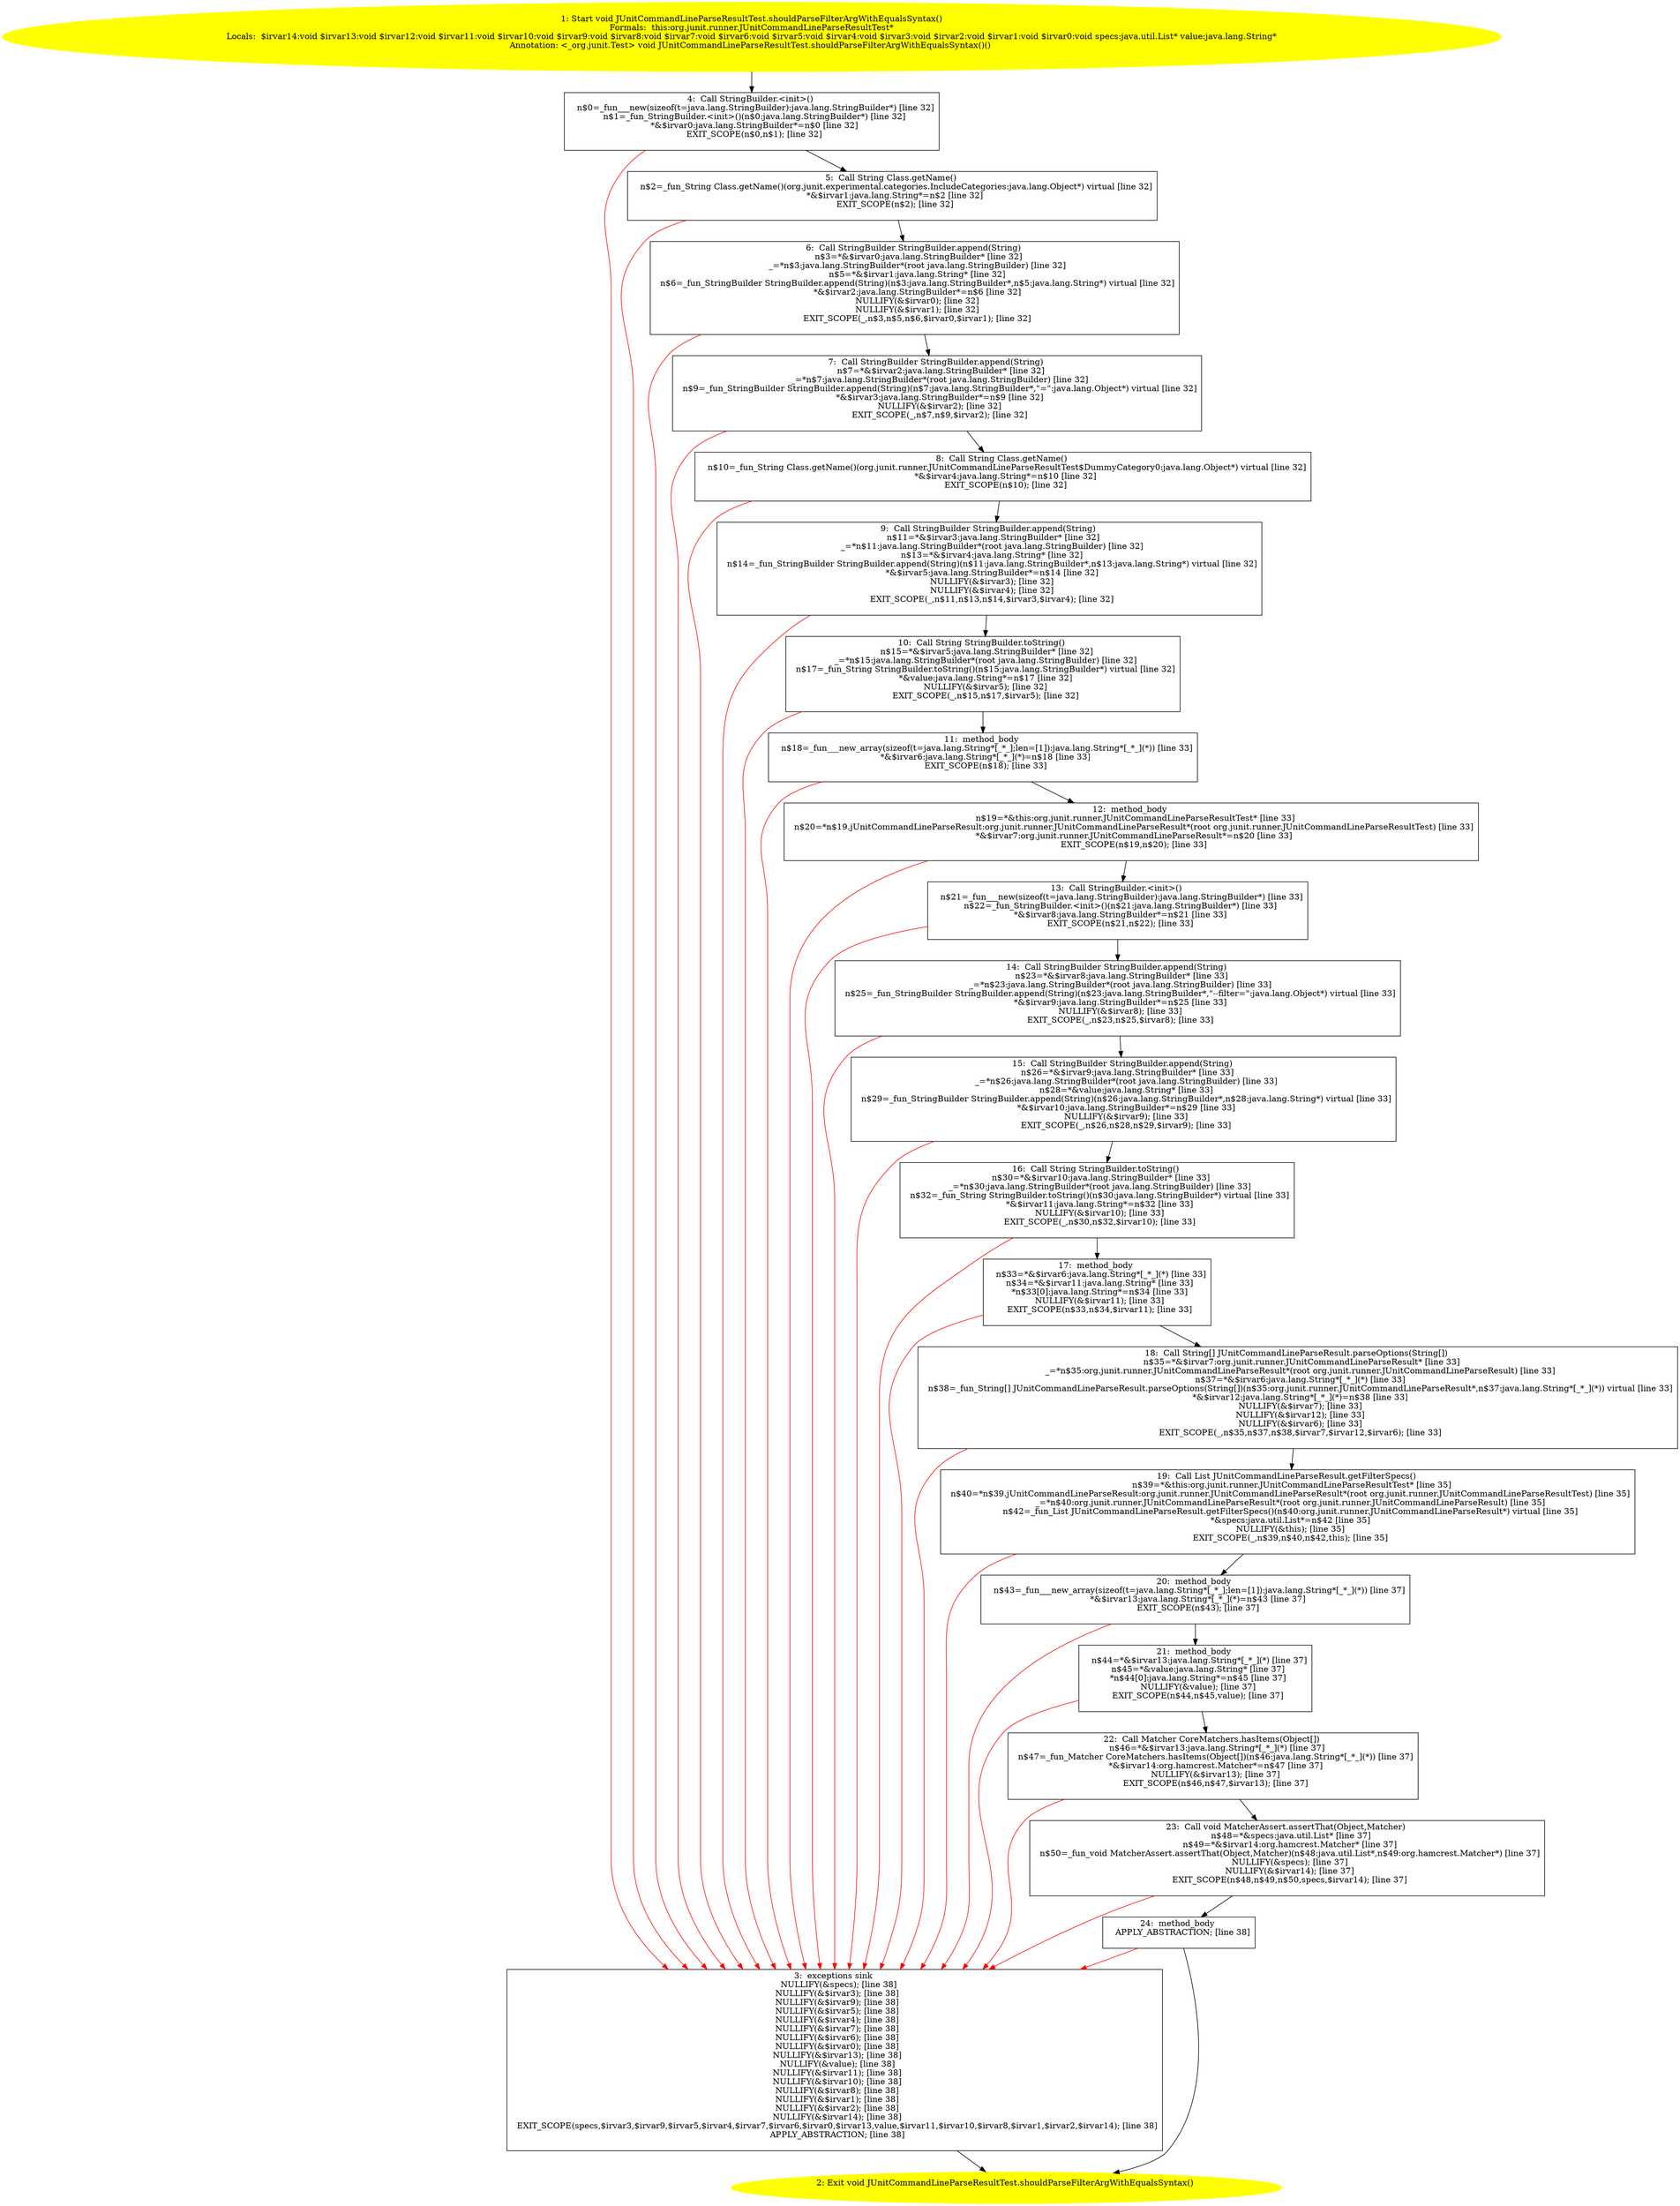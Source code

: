/* @generated */
digraph cfg {
"org.junit.runner.JUnitCommandLineParseResultTest.shouldParseFilterArgWithEqualsSyntax():void.7cf0ff10659d8e34d7c64a71c832b0b3_1" [label="1: Start void JUnitCommandLineParseResultTest.shouldParseFilterArgWithEqualsSyntax()\nFormals:  this:org.junit.runner.JUnitCommandLineParseResultTest*\nLocals:  $irvar14:void $irvar13:void $irvar12:void $irvar11:void $irvar10:void $irvar9:void $irvar8:void $irvar7:void $irvar6:void $irvar5:void $irvar4:void $irvar3:void $irvar2:void $irvar1:void $irvar0:void specs:java.util.List* value:java.lang.String*\nAnnotation: <_org.junit.Test> void JUnitCommandLineParseResultTest.shouldParseFilterArgWithEqualsSyntax()() \n  " color=yellow style=filled]
	

	 "org.junit.runner.JUnitCommandLineParseResultTest.shouldParseFilterArgWithEqualsSyntax():void.7cf0ff10659d8e34d7c64a71c832b0b3_1" -> "org.junit.runner.JUnitCommandLineParseResultTest.shouldParseFilterArgWithEqualsSyntax():void.7cf0ff10659d8e34d7c64a71c832b0b3_4" ;
"org.junit.runner.JUnitCommandLineParseResultTest.shouldParseFilterArgWithEqualsSyntax():void.7cf0ff10659d8e34d7c64a71c832b0b3_2" [label="2: Exit void JUnitCommandLineParseResultTest.shouldParseFilterArgWithEqualsSyntax() \n  " color=yellow style=filled]
	

"org.junit.runner.JUnitCommandLineParseResultTest.shouldParseFilterArgWithEqualsSyntax():void.7cf0ff10659d8e34d7c64a71c832b0b3_3" [label="3:  exceptions sink \n   NULLIFY(&specs); [line 38]\n  NULLIFY(&$irvar3); [line 38]\n  NULLIFY(&$irvar9); [line 38]\n  NULLIFY(&$irvar5); [line 38]\n  NULLIFY(&$irvar4); [line 38]\n  NULLIFY(&$irvar7); [line 38]\n  NULLIFY(&$irvar6); [line 38]\n  NULLIFY(&$irvar0); [line 38]\n  NULLIFY(&$irvar13); [line 38]\n  NULLIFY(&value); [line 38]\n  NULLIFY(&$irvar11); [line 38]\n  NULLIFY(&$irvar10); [line 38]\n  NULLIFY(&$irvar8); [line 38]\n  NULLIFY(&$irvar1); [line 38]\n  NULLIFY(&$irvar2); [line 38]\n  NULLIFY(&$irvar14); [line 38]\n  EXIT_SCOPE(specs,$irvar3,$irvar9,$irvar5,$irvar4,$irvar7,$irvar6,$irvar0,$irvar13,value,$irvar11,$irvar10,$irvar8,$irvar1,$irvar2,$irvar14); [line 38]\n  APPLY_ABSTRACTION; [line 38]\n " shape="box"]
	

	 "org.junit.runner.JUnitCommandLineParseResultTest.shouldParseFilterArgWithEqualsSyntax():void.7cf0ff10659d8e34d7c64a71c832b0b3_3" -> "org.junit.runner.JUnitCommandLineParseResultTest.shouldParseFilterArgWithEqualsSyntax():void.7cf0ff10659d8e34d7c64a71c832b0b3_2" ;
"org.junit.runner.JUnitCommandLineParseResultTest.shouldParseFilterArgWithEqualsSyntax():void.7cf0ff10659d8e34d7c64a71c832b0b3_4" [label="4:  Call StringBuilder.<init>() \n   n$0=_fun___new(sizeof(t=java.lang.StringBuilder):java.lang.StringBuilder*) [line 32]\n  n$1=_fun_StringBuilder.<init>()(n$0:java.lang.StringBuilder*) [line 32]\n  *&$irvar0:java.lang.StringBuilder*=n$0 [line 32]\n  EXIT_SCOPE(n$0,n$1); [line 32]\n " shape="box"]
	

	 "org.junit.runner.JUnitCommandLineParseResultTest.shouldParseFilterArgWithEqualsSyntax():void.7cf0ff10659d8e34d7c64a71c832b0b3_4" -> "org.junit.runner.JUnitCommandLineParseResultTest.shouldParseFilterArgWithEqualsSyntax():void.7cf0ff10659d8e34d7c64a71c832b0b3_5" ;
	 "org.junit.runner.JUnitCommandLineParseResultTest.shouldParseFilterArgWithEqualsSyntax():void.7cf0ff10659d8e34d7c64a71c832b0b3_4" -> "org.junit.runner.JUnitCommandLineParseResultTest.shouldParseFilterArgWithEqualsSyntax():void.7cf0ff10659d8e34d7c64a71c832b0b3_3" [color="red" ];
"org.junit.runner.JUnitCommandLineParseResultTest.shouldParseFilterArgWithEqualsSyntax():void.7cf0ff10659d8e34d7c64a71c832b0b3_5" [label="5:  Call String Class.getName() \n   n$2=_fun_String Class.getName()(org.junit.experimental.categories.IncludeCategories:java.lang.Object*) virtual [line 32]\n  *&$irvar1:java.lang.String*=n$2 [line 32]\n  EXIT_SCOPE(n$2); [line 32]\n " shape="box"]
	

	 "org.junit.runner.JUnitCommandLineParseResultTest.shouldParseFilterArgWithEqualsSyntax():void.7cf0ff10659d8e34d7c64a71c832b0b3_5" -> "org.junit.runner.JUnitCommandLineParseResultTest.shouldParseFilterArgWithEqualsSyntax():void.7cf0ff10659d8e34d7c64a71c832b0b3_6" ;
	 "org.junit.runner.JUnitCommandLineParseResultTest.shouldParseFilterArgWithEqualsSyntax():void.7cf0ff10659d8e34d7c64a71c832b0b3_5" -> "org.junit.runner.JUnitCommandLineParseResultTest.shouldParseFilterArgWithEqualsSyntax():void.7cf0ff10659d8e34d7c64a71c832b0b3_3" [color="red" ];
"org.junit.runner.JUnitCommandLineParseResultTest.shouldParseFilterArgWithEqualsSyntax():void.7cf0ff10659d8e34d7c64a71c832b0b3_6" [label="6:  Call StringBuilder StringBuilder.append(String) \n   n$3=*&$irvar0:java.lang.StringBuilder* [line 32]\n  _=*n$3:java.lang.StringBuilder*(root java.lang.StringBuilder) [line 32]\n  n$5=*&$irvar1:java.lang.String* [line 32]\n  n$6=_fun_StringBuilder StringBuilder.append(String)(n$3:java.lang.StringBuilder*,n$5:java.lang.String*) virtual [line 32]\n  *&$irvar2:java.lang.StringBuilder*=n$6 [line 32]\n  NULLIFY(&$irvar0); [line 32]\n  NULLIFY(&$irvar1); [line 32]\n  EXIT_SCOPE(_,n$3,n$5,n$6,$irvar0,$irvar1); [line 32]\n " shape="box"]
	

	 "org.junit.runner.JUnitCommandLineParseResultTest.shouldParseFilterArgWithEqualsSyntax():void.7cf0ff10659d8e34d7c64a71c832b0b3_6" -> "org.junit.runner.JUnitCommandLineParseResultTest.shouldParseFilterArgWithEqualsSyntax():void.7cf0ff10659d8e34d7c64a71c832b0b3_7" ;
	 "org.junit.runner.JUnitCommandLineParseResultTest.shouldParseFilterArgWithEqualsSyntax():void.7cf0ff10659d8e34d7c64a71c832b0b3_6" -> "org.junit.runner.JUnitCommandLineParseResultTest.shouldParseFilterArgWithEqualsSyntax():void.7cf0ff10659d8e34d7c64a71c832b0b3_3" [color="red" ];
"org.junit.runner.JUnitCommandLineParseResultTest.shouldParseFilterArgWithEqualsSyntax():void.7cf0ff10659d8e34d7c64a71c832b0b3_7" [label="7:  Call StringBuilder StringBuilder.append(String) \n   n$7=*&$irvar2:java.lang.StringBuilder* [line 32]\n  _=*n$7:java.lang.StringBuilder*(root java.lang.StringBuilder) [line 32]\n  n$9=_fun_StringBuilder StringBuilder.append(String)(n$7:java.lang.StringBuilder*,\"=\":java.lang.Object*) virtual [line 32]\n  *&$irvar3:java.lang.StringBuilder*=n$9 [line 32]\n  NULLIFY(&$irvar2); [line 32]\n  EXIT_SCOPE(_,n$7,n$9,$irvar2); [line 32]\n " shape="box"]
	

	 "org.junit.runner.JUnitCommandLineParseResultTest.shouldParseFilterArgWithEqualsSyntax():void.7cf0ff10659d8e34d7c64a71c832b0b3_7" -> "org.junit.runner.JUnitCommandLineParseResultTest.shouldParseFilterArgWithEqualsSyntax():void.7cf0ff10659d8e34d7c64a71c832b0b3_8" ;
	 "org.junit.runner.JUnitCommandLineParseResultTest.shouldParseFilterArgWithEqualsSyntax():void.7cf0ff10659d8e34d7c64a71c832b0b3_7" -> "org.junit.runner.JUnitCommandLineParseResultTest.shouldParseFilterArgWithEqualsSyntax():void.7cf0ff10659d8e34d7c64a71c832b0b3_3" [color="red" ];
"org.junit.runner.JUnitCommandLineParseResultTest.shouldParseFilterArgWithEqualsSyntax():void.7cf0ff10659d8e34d7c64a71c832b0b3_8" [label="8:  Call String Class.getName() \n   n$10=_fun_String Class.getName()(org.junit.runner.JUnitCommandLineParseResultTest$DummyCategory0:java.lang.Object*) virtual [line 32]\n  *&$irvar4:java.lang.String*=n$10 [line 32]\n  EXIT_SCOPE(n$10); [line 32]\n " shape="box"]
	

	 "org.junit.runner.JUnitCommandLineParseResultTest.shouldParseFilterArgWithEqualsSyntax():void.7cf0ff10659d8e34d7c64a71c832b0b3_8" -> "org.junit.runner.JUnitCommandLineParseResultTest.shouldParseFilterArgWithEqualsSyntax():void.7cf0ff10659d8e34d7c64a71c832b0b3_9" ;
	 "org.junit.runner.JUnitCommandLineParseResultTest.shouldParseFilterArgWithEqualsSyntax():void.7cf0ff10659d8e34d7c64a71c832b0b3_8" -> "org.junit.runner.JUnitCommandLineParseResultTest.shouldParseFilterArgWithEqualsSyntax():void.7cf0ff10659d8e34d7c64a71c832b0b3_3" [color="red" ];
"org.junit.runner.JUnitCommandLineParseResultTest.shouldParseFilterArgWithEqualsSyntax():void.7cf0ff10659d8e34d7c64a71c832b0b3_9" [label="9:  Call StringBuilder StringBuilder.append(String) \n   n$11=*&$irvar3:java.lang.StringBuilder* [line 32]\n  _=*n$11:java.lang.StringBuilder*(root java.lang.StringBuilder) [line 32]\n  n$13=*&$irvar4:java.lang.String* [line 32]\n  n$14=_fun_StringBuilder StringBuilder.append(String)(n$11:java.lang.StringBuilder*,n$13:java.lang.String*) virtual [line 32]\n  *&$irvar5:java.lang.StringBuilder*=n$14 [line 32]\n  NULLIFY(&$irvar3); [line 32]\n  NULLIFY(&$irvar4); [line 32]\n  EXIT_SCOPE(_,n$11,n$13,n$14,$irvar3,$irvar4); [line 32]\n " shape="box"]
	

	 "org.junit.runner.JUnitCommandLineParseResultTest.shouldParseFilterArgWithEqualsSyntax():void.7cf0ff10659d8e34d7c64a71c832b0b3_9" -> "org.junit.runner.JUnitCommandLineParseResultTest.shouldParseFilterArgWithEqualsSyntax():void.7cf0ff10659d8e34d7c64a71c832b0b3_10" ;
	 "org.junit.runner.JUnitCommandLineParseResultTest.shouldParseFilterArgWithEqualsSyntax():void.7cf0ff10659d8e34d7c64a71c832b0b3_9" -> "org.junit.runner.JUnitCommandLineParseResultTest.shouldParseFilterArgWithEqualsSyntax():void.7cf0ff10659d8e34d7c64a71c832b0b3_3" [color="red" ];
"org.junit.runner.JUnitCommandLineParseResultTest.shouldParseFilterArgWithEqualsSyntax():void.7cf0ff10659d8e34d7c64a71c832b0b3_10" [label="10:  Call String StringBuilder.toString() \n   n$15=*&$irvar5:java.lang.StringBuilder* [line 32]\n  _=*n$15:java.lang.StringBuilder*(root java.lang.StringBuilder) [line 32]\n  n$17=_fun_String StringBuilder.toString()(n$15:java.lang.StringBuilder*) virtual [line 32]\n  *&value:java.lang.String*=n$17 [line 32]\n  NULLIFY(&$irvar5); [line 32]\n  EXIT_SCOPE(_,n$15,n$17,$irvar5); [line 32]\n " shape="box"]
	

	 "org.junit.runner.JUnitCommandLineParseResultTest.shouldParseFilterArgWithEqualsSyntax():void.7cf0ff10659d8e34d7c64a71c832b0b3_10" -> "org.junit.runner.JUnitCommandLineParseResultTest.shouldParseFilterArgWithEqualsSyntax():void.7cf0ff10659d8e34d7c64a71c832b0b3_11" ;
	 "org.junit.runner.JUnitCommandLineParseResultTest.shouldParseFilterArgWithEqualsSyntax():void.7cf0ff10659d8e34d7c64a71c832b0b3_10" -> "org.junit.runner.JUnitCommandLineParseResultTest.shouldParseFilterArgWithEqualsSyntax():void.7cf0ff10659d8e34d7c64a71c832b0b3_3" [color="red" ];
"org.junit.runner.JUnitCommandLineParseResultTest.shouldParseFilterArgWithEqualsSyntax():void.7cf0ff10659d8e34d7c64a71c832b0b3_11" [label="11:  method_body \n   n$18=_fun___new_array(sizeof(t=java.lang.String*[_*_];len=[1]):java.lang.String*[_*_](*)) [line 33]\n  *&$irvar6:java.lang.String*[_*_](*)=n$18 [line 33]\n  EXIT_SCOPE(n$18); [line 33]\n " shape="box"]
	

	 "org.junit.runner.JUnitCommandLineParseResultTest.shouldParseFilterArgWithEqualsSyntax():void.7cf0ff10659d8e34d7c64a71c832b0b3_11" -> "org.junit.runner.JUnitCommandLineParseResultTest.shouldParseFilterArgWithEqualsSyntax():void.7cf0ff10659d8e34d7c64a71c832b0b3_12" ;
	 "org.junit.runner.JUnitCommandLineParseResultTest.shouldParseFilterArgWithEqualsSyntax():void.7cf0ff10659d8e34d7c64a71c832b0b3_11" -> "org.junit.runner.JUnitCommandLineParseResultTest.shouldParseFilterArgWithEqualsSyntax():void.7cf0ff10659d8e34d7c64a71c832b0b3_3" [color="red" ];
"org.junit.runner.JUnitCommandLineParseResultTest.shouldParseFilterArgWithEqualsSyntax():void.7cf0ff10659d8e34d7c64a71c832b0b3_12" [label="12:  method_body \n   n$19=*&this:org.junit.runner.JUnitCommandLineParseResultTest* [line 33]\n  n$20=*n$19.jUnitCommandLineParseResult:org.junit.runner.JUnitCommandLineParseResult*(root org.junit.runner.JUnitCommandLineParseResultTest) [line 33]\n  *&$irvar7:org.junit.runner.JUnitCommandLineParseResult*=n$20 [line 33]\n  EXIT_SCOPE(n$19,n$20); [line 33]\n " shape="box"]
	

	 "org.junit.runner.JUnitCommandLineParseResultTest.shouldParseFilterArgWithEqualsSyntax():void.7cf0ff10659d8e34d7c64a71c832b0b3_12" -> "org.junit.runner.JUnitCommandLineParseResultTest.shouldParseFilterArgWithEqualsSyntax():void.7cf0ff10659d8e34d7c64a71c832b0b3_13" ;
	 "org.junit.runner.JUnitCommandLineParseResultTest.shouldParseFilterArgWithEqualsSyntax():void.7cf0ff10659d8e34d7c64a71c832b0b3_12" -> "org.junit.runner.JUnitCommandLineParseResultTest.shouldParseFilterArgWithEqualsSyntax():void.7cf0ff10659d8e34d7c64a71c832b0b3_3" [color="red" ];
"org.junit.runner.JUnitCommandLineParseResultTest.shouldParseFilterArgWithEqualsSyntax():void.7cf0ff10659d8e34d7c64a71c832b0b3_13" [label="13:  Call StringBuilder.<init>() \n   n$21=_fun___new(sizeof(t=java.lang.StringBuilder):java.lang.StringBuilder*) [line 33]\n  n$22=_fun_StringBuilder.<init>()(n$21:java.lang.StringBuilder*) [line 33]\n  *&$irvar8:java.lang.StringBuilder*=n$21 [line 33]\n  EXIT_SCOPE(n$21,n$22); [line 33]\n " shape="box"]
	

	 "org.junit.runner.JUnitCommandLineParseResultTest.shouldParseFilterArgWithEqualsSyntax():void.7cf0ff10659d8e34d7c64a71c832b0b3_13" -> "org.junit.runner.JUnitCommandLineParseResultTest.shouldParseFilterArgWithEqualsSyntax():void.7cf0ff10659d8e34d7c64a71c832b0b3_14" ;
	 "org.junit.runner.JUnitCommandLineParseResultTest.shouldParseFilterArgWithEqualsSyntax():void.7cf0ff10659d8e34d7c64a71c832b0b3_13" -> "org.junit.runner.JUnitCommandLineParseResultTest.shouldParseFilterArgWithEqualsSyntax():void.7cf0ff10659d8e34d7c64a71c832b0b3_3" [color="red" ];
"org.junit.runner.JUnitCommandLineParseResultTest.shouldParseFilterArgWithEqualsSyntax():void.7cf0ff10659d8e34d7c64a71c832b0b3_14" [label="14:  Call StringBuilder StringBuilder.append(String) \n   n$23=*&$irvar8:java.lang.StringBuilder* [line 33]\n  _=*n$23:java.lang.StringBuilder*(root java.lang.StringBuilder) [line 33]\n  n$25=_fun_StringBuilder StringBuilder.append(String)(n$23:java.lang.StringBuilder*,\"--filter=\":java.lang.Object*) virtual [line 33]\n  *&$irvar9:java.lang.StringBuilder*=n$25 [line 33]\n  NULLIFY(&$irvar8); [line 33]\n  EXIT_SCOPE(_,n$23,n$25,$irvar8); [line 33]\n " shape="box"]
	

	 "org.junit.runner.JUnitCommandLineParseResultTest.shouldParseFilterArgWithEqualsSyntax():void.7cf0ff10659d8e34d7c64a71c832b0b3_14" -> "org.junit.runner.JUnitCommandLineParseResultTest.shouldParseFilterArgWithEqualsSyntax():void.7cf0ff10659d8e34d7c64a71c832b0b3_15" ;
	 "org.junit.runner.JUnitCommandLineParseResultTest.shouldParseFilterArgWithEqualsSyntax():void.7cf0ff10659d8e34d7c64a71c832b0b3_14" -> "org.junit.runner.JUnitCommandLineParseResultTest.shouldParseFilterArgWithEqualsSyntax():void.7cf0ff10659d8e34d7c64a71c832b0b3_3" [color="red" ];
"org.junit.runner.JUnitCommandLineParseResultTest.shouldParseFilterArgWithEqualsSyntax():void.7cf0ff10659d8e34d7c64a71c832b0b3_15" [label="15:  Call StringBuilder StringBuilder.append(String) \n   n$26=*&$irvar9:java.lang.StringBuilder* [line 33]\n  _=*n$26:java.lang.StringBuilder*(root java.lang.StringBuilder) [line 33]\n  n$28=*&value:java.lang.String* [line 33]\n  n$29=_fun_StringBuilder StringBuilder.append(String)(n$26:java.lang.StringBuilder*,n$28:java.lang.String*) virtual [line 33]\n  *&$irvar10:java.lang.StringBuilder*=n$29 [line 33]\n  NULLIFY(&$irvar9); [line 33]\n  EXIT_SCOPE(_,n$26,n$28,n$29,$irvar9); [line 33]\n " shape="box"]
	

	 "org.junit.runner.JUnitCommandLineParseResultTest.shouldParseFilterArgWithEqualsSyntax():void.7cf0ff10659d8e34d7c64a71c832b0b3_15" -> "org.junit.runner.JUnitCommandLineParseResultTest.shouldParseFilterArgWithEqualsSyntax():void.7cf0ff10659d8e34d7c64a71c832b0b3_16" ;
	 "org.junit.runner.JUnitCommandLineParseResultTest.shouldParseFilterArgWithEqualsSyntax():void.7cf0ff10659d8e34d7c64a71c832b0b3_15" -> "org.junit.runner.JUnitCommandLineParseResultTest.shouldParseFilterArgWithEqualsSyntax():void.7cf0ff10659d8e34d7c64a71c832b0b3_3" [color="red" ];
"org.junit.runner.JUnitCommandLineParseResultTest.shouldParseFilterArgWithEqualsSyntax():void.7cf0ff10659d8e34d7c64a71c832b0b3_16" [label="16:  Call String StringBuilder.toString() \n   n$30=*&$irvar10:java.lang.StringBuilder* [line 33]\n  _=*n$30:java.lang.StringBuilder*(root java.lang.StringBuilder) [line 33]\n  n$32=_fun_String StringBuilder.toString()(n$30:java.lang.StringBuilder*) virtual [line 33]\n  *&$irvar11:java.lang.String*=n$32 [line 33]\n  NULLIFY(&$irvar10); [line 33]\n  EXIT_SCOPE(_,n$30,n$32,$irvar10); [line 33]\n " shape="box"]
	

	 "org.junit.runner.JUnitCommandLineParseResultTest.shouldParseFilterArgWithEqualsSyntax():void.7cf0ff10659d8e34d7c64a71c832b0b3_16" -> "org.junit.runner.JUnitCommandLineParseResultTest.shouldParseFilterArgWithEqualsSyntax():void.7cf0ff10659d8e34d7c64a71c832b0b3_17" ;
	 "org.junit.runner.JUnitCommandLineParseResultTest.shouldParseFilterArgWithEqualsSyntax():void.7cf0ff10659d8e34d7c64a71c832b0b3_16" -> "org.junit.runner.JUnitCommandLineParseResultTest.shouldParseFilterArgWithEqualsSyntax():void.7cf0ff10659d8e34d7c64a71c832b0b3_3" [color="red" ];
"org.junit.runner.JUnitCommandLineParseResultTest.shouldParseFilterArgWithEqualsSyntax():void.7cf0ff10659d8e34d7c64a71c832b0b3_17" [label="17:  method_body \n   n$33=*&$irvar6:java.lang.String*[_*_](*) [line 33]\n  n$34=*&$irvar11:java.lang.String* [line 33]\n  *n$33[0]:java.lang.String*=n$34 [line 33]\n  NULLIFY(&$irvar11); [line 33]\n  EXIT_SCOPE(n$33,n$34,$irvar11); [line 33]\n " shape="box"]
	

	 "org.junit.runner.JUnitCommandLineParseResultTest.shouldParseFilterArgWithEqualsSyntax():void.7cf0ff10659d8e34d7c64a71c832b0b3_17" -> "org.junit.runner.JUnitCommandLineParseResultTest.shouldParseFilterArgWithEqualsSyntax():void.7cf0ff10659d8e34d7c64a71c832b0b3_18" ;
	 "org.junit.runner.JUnitCommandLineParseResultTest.shouldParseFilterArgWithEqualsSyntax():void.7cf0ff10659d8e34d7c64a71c832b0b3_17" -> "org.junit.runner.JUnitCommandLineParseResultTest.shouldParseFilterArgWithEqualsSyntax():void.7cf0ff10659d8e34d7c64a71c832b0b3_3" [color="red" ];
"org.junit.runner.JUnitCommandLineParseResultTest.shouldParseFilterArgWithEqualsSyntax():void.7cf0ff10659d8e34d7c64a71c832b0b3_18" [label="18:  Call String[] JUnitCommandLineParseResult.parseOptions(String[]) \n   n$35=*&$irvar7:org.junit.runner.JUnitCommandLineParseResult* [line 33]\n  _=*n$35:org.junit.runner.JUnitCommandLineParseResult*(root org.junit.runner.JUnitCommandLineParseResult) [line 33]\n  n$37=*&$irvar6:java.lang.String*[_*_](*) [line 33]\n  n$38=_fun_String[] JUnitCommandLineParseResult.parseOptions(String[])(n$35:org.junit.runner.JUnitCommandLineParseResult*,n$37:java.lang.String*[_*_](*)) virtual [line 33]\n  *&$irvar12:java.lang.String*[_*_](*)=n$38 [line 33]\n  NULLIFY(&$irvar7); [line 33]\n  NULLIFY(&$irvar12); [line 33]\n  NULLIFY(&$irvar6); [line 33]\n  EXIT_SCOPE(_,n$35,n$37,n$38,$irvar7,$irvar12,$irvar6); [line 33]\n " shape="box"]
	

	 "org.junit.runner.JUnitCommandLineParseResultTest.shouldParseFilterArgWithEqualsSyntax():void.7cf0ff10659d8e34d7c64a71c832b0b3_18" -> "org.junit.runner.JUnitCommandLineParseResultTest.shouldParseFilterArgWithEqualsSyntax():void.7cf0ff10659d8e34d7c64a71c832b0b3_19" ;
	 "org.junit.runner.JUnitCommandLineParseResultTest.shouldParseFilterArgWithEqualsSyntax():void.7cf0ff10659d8e34d7c64a71c832b0b3_18" -> "org.junit.runner.JUnitCommandLineParseResultTest.shouldParseFilterArgWithEqualsSyntax():void.7cf0ff10659d8e34d7c64a71c832b0b3_3" [color="red" ];
"org.junit.runner.JUnitCommandLineParseResultTest.shouldParseFilterArgWithEqualsSyntax():void.7cf0ff10659d8e34d7c64a71c832b0b3_19" [label="19:  Call List JUnitCommandLineParseResult.getFilterSpecs() \n   n$39=*&this:org.junit.runner.JUnitCommandLineParseResultTest* [line 35]\n  n$40=*n$39.jUnitCommandLineParseResult:org.junit.runner.JUnitCommandLineParseResult*(root org.junit.runner.JUnitCommandLineParseResultTest) [line 35]\n  _=*n$40:org.junit.runner.JUnitCommandLineParseResult*(root org.junit.runner.JUnitCommandLineParseResult) [line 35]\n  n$42=_fun_List JUnitCommandLineParseResult.getFilterSpecs()(n$40:org.junit.runner.JUnitCommandLineParseResult*) virtual [line 35]\n  *&specs:java.util.List*=n$42 [line 35]\n  NULLIFY(&this); [line 35]\n  EXIT_SCOPE(_,n$39,n$40,n$42,this); [line 35]\n " shape="box"]
	

	 "org.junit.runner.JUnitCommandLineParseResultTest.shouldParseFilterArgWithEqualsSyntax():void.7cf0ff10659d8e34d7c64a71c832b0b3_19" -> "org.junit.runner.JUnitCommandLineParseResultTest.shouldParseFilterArgWithEqualsSyntax():void.7cf0ff10659d8e34d7c64a71c832b0b3_20" ;
	 "org.junit.runner.JUnitCommandLineParseResultTest.shouldParseFilterArgWithEqualsSyntax():void.7cf0ff10659d8e34d7c64a71c832b0b3_19" -> "org.junit.runner.JUnitCommandLineParseResultTest.shouldParseFilterArgWithEqualsSyntax():void.7cf0ff10659d8e34d7c64a71c832b0b3_3" [color="red" ];
"org.junit.runner.JUnitCommandLineParseResultTest.shouldParseFilterArgWithEqualsSyntax():void.7cf0ff10659d8e34d7c64a71c832b0b3_20" [label="20:  method_body \n   n$43=_fun___new_array(sizeof(t=java.lang.String*[_*_];len=[1]):java.lang.String*[_*_](*)) [line 37]\n  *&$irvar13:java.lang.String*[_*_](*)=n$43 [line 37]\n  EXIT_SCOPE(n$43); [line 37]\n " shape="box"]
	

	 "org.junit.runner.JUnitCommandLineParseResultTest.shouldParseFilterArgWithEqualsSyntax():void.7cf0ff10659d8e34d7c64a71c832b0b3_20" -> "org.junit.runner.JUnitCommandLineParseResultTest.shouldParseFilterArgWithEqualsSyntax():void.7cf0ff10659d8e34d7c64a71c832b0b3_21" ;
	 "org.junit.runner.JUnitCommandLineParseResultTest.shouldParseFilterArgWithEqualsSyntax():void.7cf0ff10659d8e34d7c64a71c832b0b3_20" -> "org.junit.runner.JUnitCommandLineParseResultTest.shouldParseFilterArgWithEqualsSyntax():void.7cf0ff10659d8e34d7c64a71c832b0b3_3" [color="red" ];
"org.junit.runner.JUnitCommandLineParseResultTest.shouldParseFilterArgWithEqualsSyntax():void.7cf0ff10659d8e34d7c64a71c832b0b3_21" [label="21:  method_body \n   n$44=*&$irvar13:java.lang.String*[_*_](*) [line 37]\n  n$45=*&value:java.lang.String* [line 37]\n  *n$44[0]:java.lang.String*=n$45 [line 37]\n  NULLIFY(&value); [line 37]\n  EXIT_SCOPE(n$44,n$45,value); [line 37]\n " shape="box"]
	

	 "org.junit.runner.JUnitCommandLineParseResultTest.shouldParseFilterArgWithEqualsSyntax():void.7cf0ff10659d8e34d7c64a71c832b0b3_21" -> "org.junit.runner.JUnitCommandLineParseResultTest.shouldParseFilterArgWithEqualsSyntax():void.7cf0ff10659d8e34d7c64a71c832b0b3_22" ;
	 "org.junit.runner.JUnitCommandLineParseResultTest.shouldParseFilterArgWithEqualsSyntax():void.7cf0ff10659d8e34d7c64a71c832b0b3_21" -> "org.junit.runner.JUnitCommandLineParseResultTest.shouldParseFilterArgWithEqualsSyntax():void.7cf0ff10659d8e34d7c64a71c832b0b3_3" [color="red" ];
"org.junit.runner.JUnitCommandLineParseResultTest.shouldParseFilterArgWithEqualsSyntax():void.7cf0ff10659d8e34d7c64a71c832b0b3_22" [label="22:  Call Matcher CoreMatchers.hasItems(Object[]) \n   n$46=*&$irvar13:java.lang.String*[_*_](*) [line 37]\n  n$47=_fun_Matcher CoreMatchers.hasItems(Object[])(n$46:java.lang.String*[_*_](*)) [line 37]\n  *&$irvar14:org.hamcrest.Matcher*=n$47 [line 37]\n  NULLIFY(&$irvar13); [line 37]\n  EXIT_SCOPE(n$46,n$47,$irvar13); [line 37]\n " shape="box"]
	

	 "org.junit.runner.JUnitCommandLineParseResultTest.shouldParseFilterArgWithEqualsSyntax():void.7cf0ff10659d8e34d7c64a71c832b0b3_22" -> "org.junit.runner.JUnitCommandLineParseResultTest.shouldParseFilterArgWithEqualsSyntax():void.7cf0ff10659d8e34d7c64a71c832b0b3_23" ;
	 "org.junit.runner.JUnitCommandLineParseResultTest.shouldParseFilterArgWithEqualsSyntax():void.7cf0ff10659d8e34d7c64a71c832b0b3_22" -> "org.junit.runner.JUnitCommandLineParseResultTest.shouldParseFilterArgWithEqualsSyntax():void.7cf0ff10659d8e34d7c64a71c832b0b3_3" [color="red" ];
"org.junit.runner.JUnitCommandLineParseResultTest.shouldParseFilterArgWithEqualsSyntax():void.7cf0ff10659d8e34d7c64a71c832b0b3_23" [label="23:  Call void MatcherAssert.assertThat(Object,Matcher) \n   n$48=*&specs:java.util.List* [line 37]\n  n$49=*&$irvar14:org.hamcrest.Matcher* [line 37]\n  n$50=_fun_void MatcherAssert.assertThat(Object,Matcher)(n$48:java.util.List*,n$49:org.hamcrest.Matcher*) [line 37]\n  NULLIFY(&specs); [line 37]\n  NULLIFY(&$irvar14); [line 37]\n  EXIT_SCOPE(n$48,n$49,n$50,specs,$irvar14); [line 37]\n " shape="box"]
	

	 "org.junit.runner.JUnitCommandLineParseResultTest.shouldParseFilterArgWithEqualsSyntax():void.7cf0ff10659d8e34d7c64a71c832b0b3_23" -> "org.junit.runner.JUnitCommandLineParseResultTest.shouldParseFilterArgWithEqualsSyntax():void.7cf0ff10659d8e34d7c64a71c832b0b3_24" ;
	 "org.junit.runner.JUnitCommandLineParseResultTest.shouldParseFilterArgWithEqualsSyntax():void.7cf0ff10659d8e34d7c64a71c832b0b3_23" -> "org.junit.runner.JUnitCommandLineParseResultTest.shouldParseFilterArgWithEqualsSyntax():void.7cf0ff10659d8e34d7c64a71c832b0b3_3" [color="red" ];
"org.junit.runner.JUnitCommandLineParseResultTest.shouldParseFilterArgWithEqualsSyntax():void.7cf0ff10659d8e34d7c64a71c832b0b3_24" [label="24:  method_body \n   APPLY_ABSTRACTION; [line 38]\n " shape="box"]
	

	 "org.junit.runner.JUnitCommandLineParseResultTest.shouldParseFilterArgWithEqualsSyntax():void.7cf0ff10659d8e34d7c64a71c832b0b3_24" -> "org.junit.runner.JUnitCommandLineParseResultTest.shouldParseFilterArgWithEqualsSyntax():void.7cf0ff10659d8e34d7c64a71c832b0b3_2" ;
	 "org.junit.runner.JUnitCommandLineParseResultTest.shouldParseFilterArgWithEqualsSyntax():void.7cf0ff10659d8e34d7c64a71c832b0b3_24" -> "org.junit.runner.JUnitCommandLineParseResultTest.shouldParseFilterArgWithEqualsSyntax():void.7cf0ff10659d8e34d7c64a71c832b0b3_3" [color="red" ];
}
